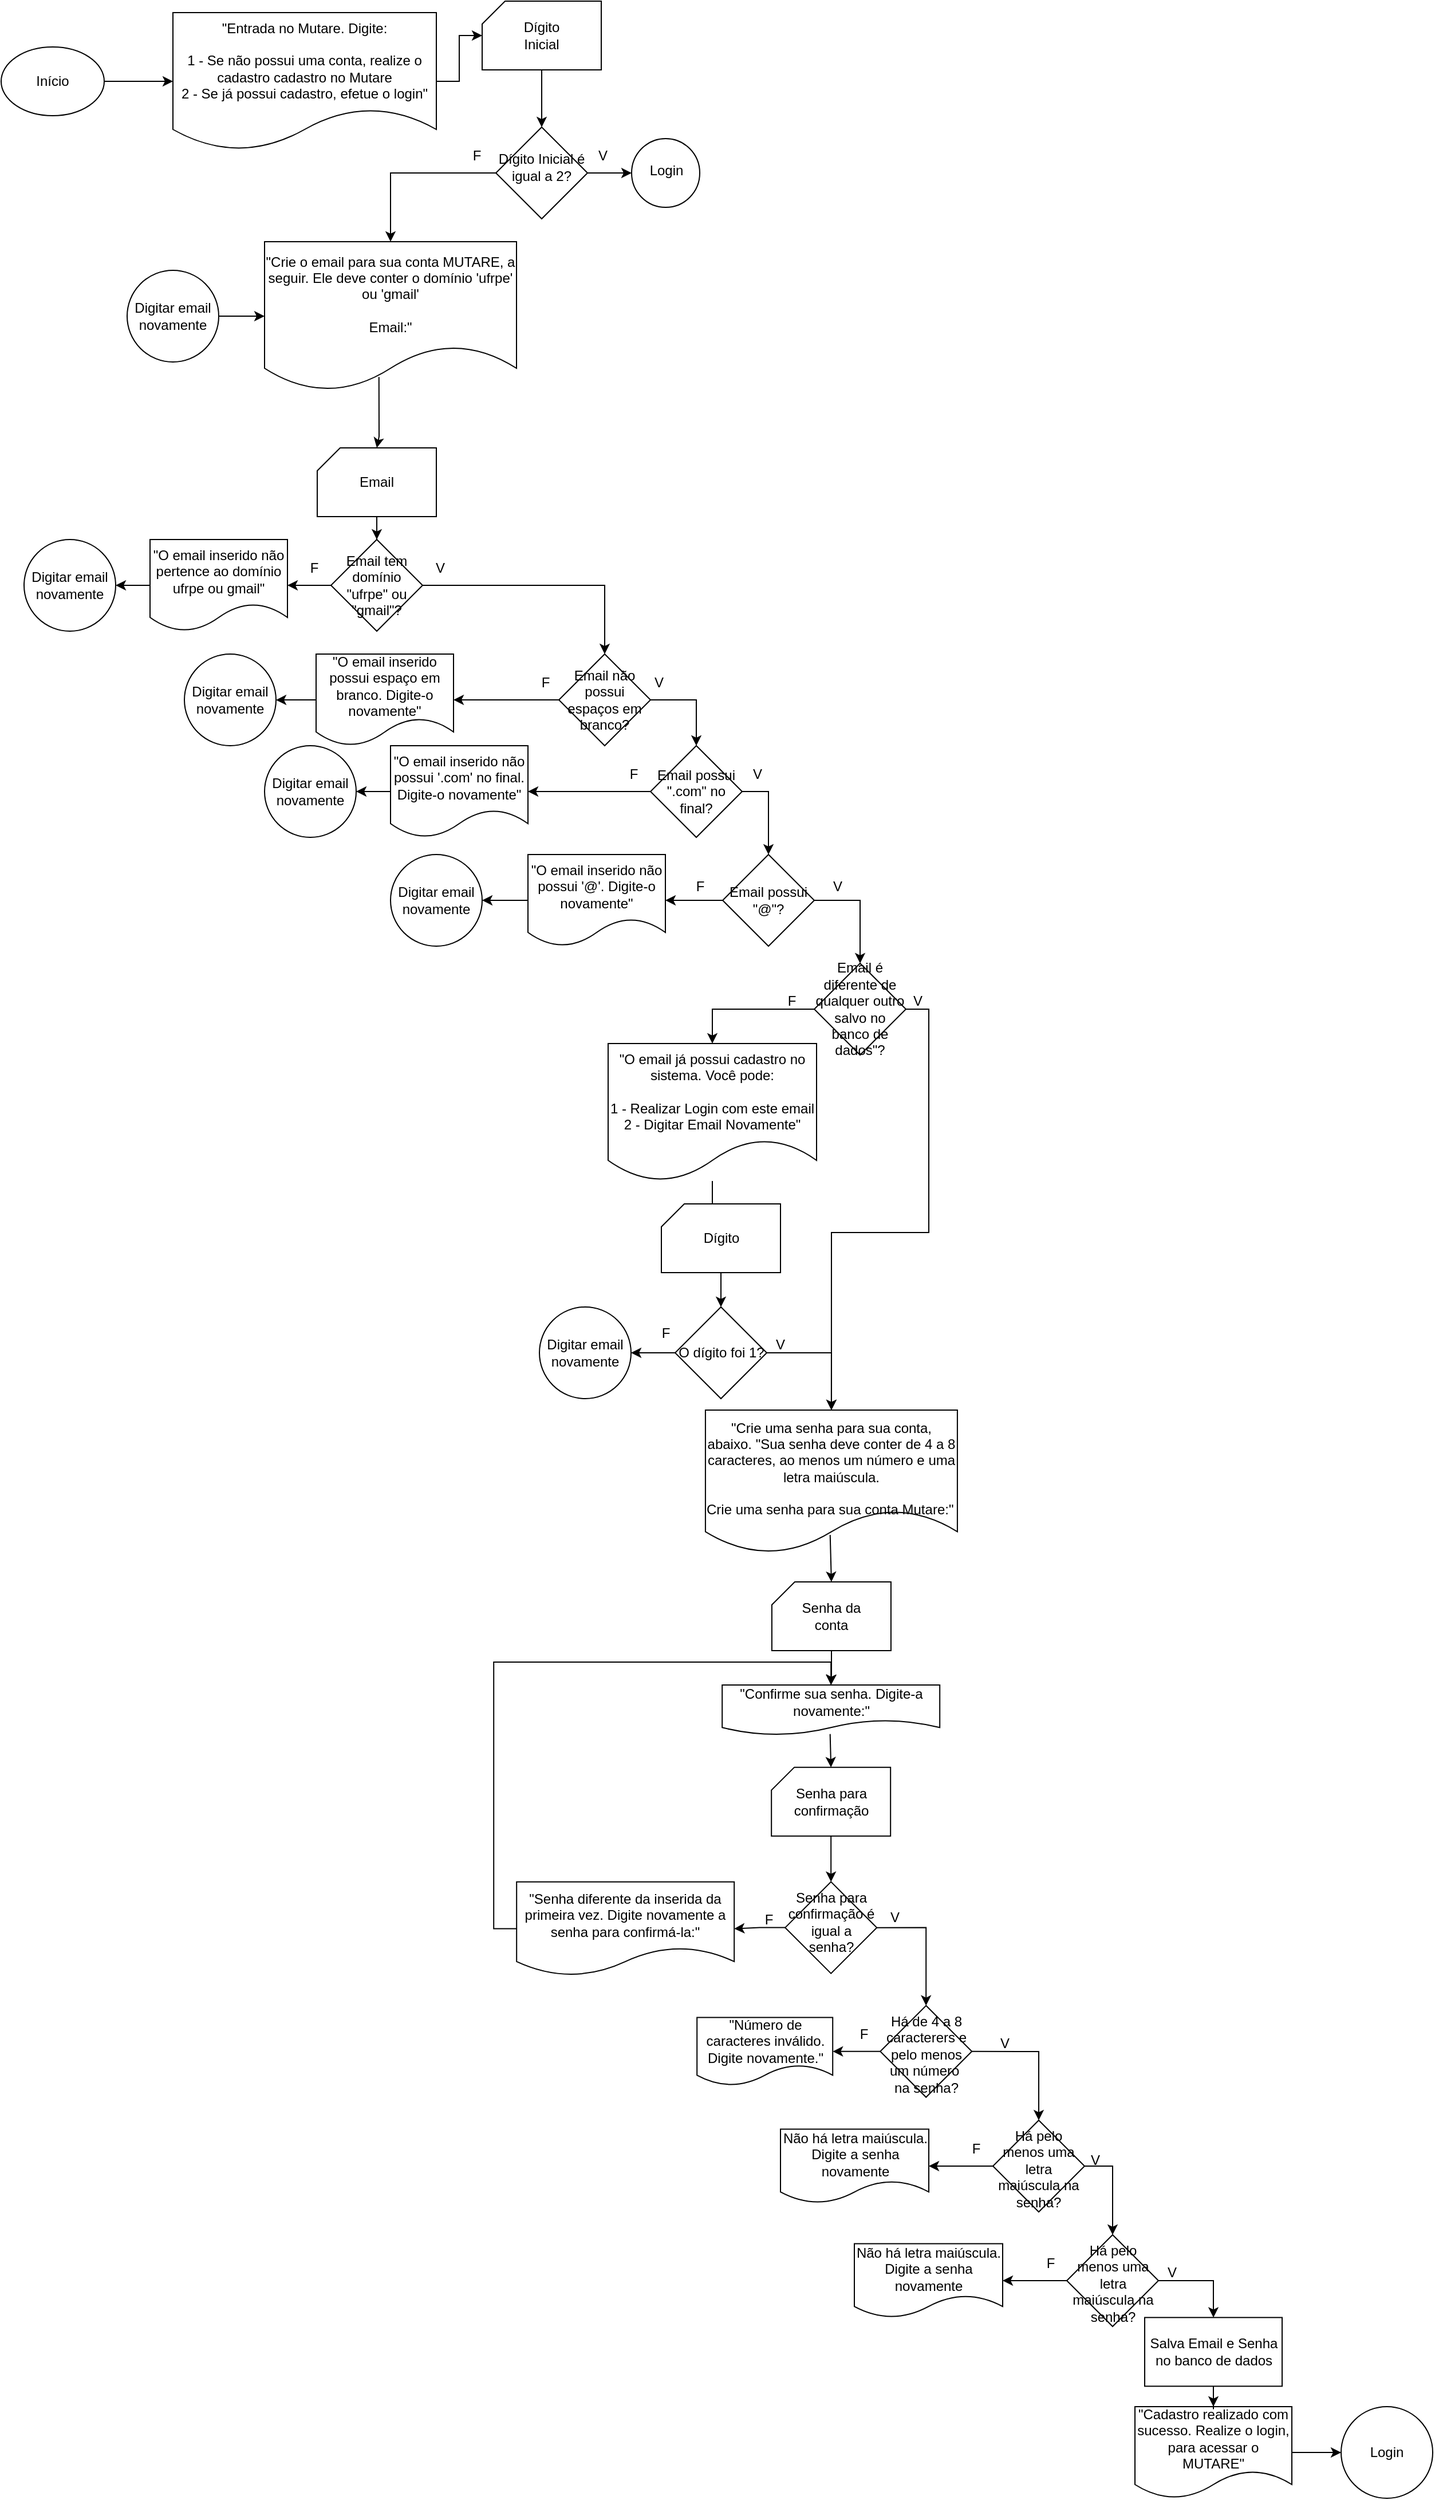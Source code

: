 <mxfile version="27.0.5">
  <diagram name="Página-1" id="IZqAts2g6bXaED-vM-Xr">
    <mxGraphModel dx="1226" dy="715" grid="1" gridSize="10" guides="1" tooltips="1" connect="1" arrows="1" fold="1" page="1" pageScale="1" pageWidth="1654" pageHeight="2336" math="0" shadow="0">
      <root>
        <mxCell id="0" />
        <mxCell id="1" parent="0" />
        <mxCell id="0boTivlSuVRbXw25WTQz-9" value="" style="group" parent="1" vertex="1" connectable="0">
          <mxGeometry x="316" y="420" width="104" height="60" as="geometry" />
        </mxCell>
        <mxCell id="0boTivlSuVRbXw25WTQz-5" value="" style="verticalLabelPosition=bottom;verticalAlign=top;html=1;shape=card;whiteSpace=wrap;size=20;arcSize=12;" parent="0boTivlSuVRbXw25WTQz-9" vertex="1">
          <mxGeometry width="104" height="60" as="geometry" />
        </mxCell>
        <mxCell id="0boTivlSuVRbXw25WTQz-6" value="Email" style="text;html=1;align=center;verticalAlign=middle;whiteSpace=wrap;rounded=0;" parent="0boTivlSuVRbXw25WTQz-9" vertex="1">
          <mxGeometry x="22" y="15" width="60" height="30" as="geometry" />
        </mxCell>
        <mxCell id="VMltcIXAbGf6lN5rMRbk-11" style="edgeStyle=orthogonalEdgeStyle;rounded=0;orthogonalLoop=1;jettySize=auto;html=1;exitX=1;exitY=0.5;exitDx=0;exitDy=0;entryX=0.5;entryY=0;entryDx=0;entryDy=0;" parent="1" source="0boTivlSuVRbXw25WTQz-11" target="0boTivlSuVRbXw25WTQz-12" edge="1">
          <mxGeometry relative="1" as="geometry">
            <mxPoint x="687.0" y="560" as="sourcePoint" />
          </mxGeometry>
        </mxCell>
        <mxCell id="sWguPrteYLZPSMapMaY1-14" value="" style="edgeStyle=orthogonalEdgeStyle;rounded=0;orthogonalLoop=1;jettySize=auto;html=1;" parent="1" source="0boTivlSuVRbXw25WTQz-11" target="sWguPrteYLZPSMapMaY1-13" edge="1">
          <mxGeometry relative="1" as="geometry" />
        </mxCell>
        <mxCell id="0boTivlSuVRbXw25WTQz-11" value="Email tem domínio &quot;ufrpe&quot; ou &quot;gmail&quot;?" style="rhombus;whiteSpace=wrap;html=1;" parent="1" vertex="1">
          <mxGeometry x="328" y="500" width="80" height="80" as="geometry" />
        </mxCell>
        <mxCell id="VMltcIXAbGf6lN5rMRbk-12" style="edgeStyle=orthogonalEdgeStyle;rounded=0;orthogonalLoop=1;jettySize=auto;html=1;exitX=1;exitY=0.5;exitDx=0;exitDy=0;entryX=0.5;entryY=0;entryDx=0;entryDy=0;" parent="1" source="0boTivlSuVRbXw25WTQz-12" target="VMltcIXAbGf6lN5rMRbk-4" edge="1">
          <mxGeometry relative="1" as="geometry" />
        </mxCell>
        <mxCell id="VMltcIXAbGf6lN5rMRbk-20" value="" style="edgeStyle=orthogonalEdgeStyle;rounded=0;orthogonalLoop=1;jettySize=auto;html=1;" parent="1" source="0boTivlSuVRbXw25WTQz-12" target="VMltcIXAbGf6lN5rMRbk-15" edge="1">
          <mxGeometry relative="1" as="geometry" />
        </mxCell>
        <mxCell id="0boTivlSuVRbXw25WTQz-12" value="Email não possui espaços em branco?" style="rhombus;whiteSpace=wrap;html=1;" parent="1" vertex="1">
          <mxGeometry x="527" y="600" width="80" height="80" as="geometry" />
        </mxCell>
        <mxCell id="VMltcIXAbGf6lN5rMRbk-1" value="" style="edgeStyle=orthogonalEdgeStyle;rounded=0;orthogonalLoop=1;jettySize=auto;html=1;exitX=0.5;exitY=1;exitDx=0;exitDy=0;exitPerimeter=0;" parent="1" source="0boTivlSuVRbXw25WTQz-5" target="0boTivlSuVRbXw25WTQz-11" edge="1">
          <mxGeometry relative="1" as="geometry" />
        </mxCell>
        <mxCell id="VMltcIXAbGf6lN5rMRbk-13" style="edgeStyle=orthogonalEdgeStyle;rounded=0;orthogonalLoop=1;jettySize=auto;html=1;exitX=1;exitY=0.5;exitDx=0;exitDy=0;entryX=0.5;entryY=0;entryDx=0;entryDy=0;" parent="1" source="VMltcIXAbGf6lN5rMRbk-4" target="VMltcIXAbGf6lN5rMRbk-6" edge="1">
          <mxGeometry relative="1" as="geometry" />
        </mxCell>
        <mxCell id="VMltcIXAbGf6lN5rMRbk-19" value="" style="edgeStyle=orthogonalEdgeStyle;rounded=0;orthogonalLoop=1;jettySize=auto;html=1;" parent="1" source="VMltcIXAbGf6lN5rMRbk-4" target="VMltcIXAbGf6lN5rMRbk-16" edge="1">
          <mxGeometry relative="1" as="geometry" />
        </mxCell>
        <mxCell id="VMltcIXAbGf6lN5rMRbk-4" value="Email possui &quot;.com&quot; no final?" style="rhombus;whiteSpace=wrap;html=1;" parent="1" vertex="1">
          <mxGeometry x="607" y="680" width="80" height="80" as="geometry" />
        </mxCell>
        <mxCell id="VMltcIXAbGf6lN5rMRbk-14" style="edgeStyle=orthogonalEdgeStyle;rounded=0;orthogonalLoop=1;jettySize=auto;html=1;exitX=1;exitY=0.5;exitDx=0;exitDy=0;entryX=0.5;entryY=0;entryDx=0;entryDy=0;" parent="1" source="VMltcIXAbGf6lN5rMRbk-6" target="VMltcIXAbGf6lN5rMRbk-7" edge="1">
          <mxGeometry relative="1" as="geometry" />
        </mxCell>
        <mxCell id="VMltcIXAbGf6lN5rMRbk-18" value="" style="edgeStyle=orthogonalEdgeStyle;rounded=0;orthogonalLoop=1;jettySize=auto;html=1;" parent="1" source="VMltcIXAbGf6lN5rMRbk-6" target="VMltcIXAbGf6lN5rMRbk-17" edge="1">
          <mxGeometry relative="1" as="geometry" />
        </mxCell>
        <mxCell id="VMltcIXAbGf6lN5rMRbk-6" value="Email possui &quot;@&quot;?" style="rhombus;whiteSpace=wrap;html=1;" parent="1" vertex="1">
          <mxGeometry x="670" y="775" width="80" height="80" as="geometry" />
        </mxCell>
        <mxCell id="VMltcIXAbGf6lN5rMRbk-30" value="" style="edgeStyle=orthogonalEdgeStyle;rounded=0;orthogonalLoop=1;jettySize=auto;html=1;entryX=0.5;entryY=0;entryDx=0;entryDy=0;exitX=0;exitY=0.5;exitDx=0;exitDy=0;" parent="1" source="VMltcIXAbGf6lN5rMRbk-7" target="VMltcIXAbGf6lN5rMRbk-21" edge="1">
          <mxGeometry relative="1" as="geometry" />
        </mxCell>
        <mxCell id="sWguPrteYLZPSMapMaY1-10" style="edgeStyle=orthogonalEdgeStyle;rounded=0;orthogonalLoop=1;jettySize=auto;html=1;exitX=1;exitY=0.5;exitDx=0;exitDy=0;entryX=0.5;entryY=0;entryDx=0;entryDy=0;" parent="1" source="VMltcIXAbGf6lN5rMRbk-7" target="VMltcIXAbGf6lN5rMRbk-76" edge="1">
          <mxGeometry relative="1" as="geometry" />
        </mxCell>
        <mxCell id="VMltcIXAbGf6lN5rMRbk-7" value="Email é diferente de qualquer outro salvo no banco de dados&quot;?" style="rhombus;whiteSpace=wrap;html=1;" parent="1" vertex="1">
          <mxGeometry x="750" y="870" width="80" height="80" as="geometry" />
        </mxCell>
        <mxCell id="VMltcIXAbGf6lN5rMRbk-94" value="" style="edgeStyle=orthogonalEdgeStyle;rounded=0;orthogonalLoop=1;jettySize=auto;html=1;" parent="1" source="VMltcIXAbGf6lN5rMRbk-15" edge="1">
          <mxGeometry relative="1" as="geometry">
            <mxPoint x="280.0" y="640.091" as="targetPoint" />
          </mxGeometry>
        </mxCell>
        <mxCell id="VMltcIXAbGf6lN5rMRbk-15" value="&quot;O email inserido possui espaço em branco. Digite-o novamente&quot;" style="shape=document;whiteSpace=wrap;html=1;boundedLbl=1;" parent="1" vertex="1">
          <mxGeometry x="315" y="600" width="120" height="80" as="geometry" />
        </mxCell>
        <mxCell id="VMltcIXAbGf6lN5rMRbk-93" value="" style="edgeStyle=orthogonalEdgeStyle;rounded=0;orthogonalLoop=1;jettySize=auto;html=1;" parent="1" source="VMltcIXAbGf6lN5rMRbk-16" target="VMltcIXAbGf6lN5rMRbk-90" edge="1">
          <mxGeometry relative="1" as="geometry" />
        </mxCell>
        <mxCell id="VMltcIXAbGf6lN5rMRbk-16" value="&quot;O email inserido não possui &#39;.com&#39; no final. Digite-o novamente&quot;" style="shape=document;whiteSpace=wrap;html=1;boundedLbl=1;" parent="1" vertex="1">
          <mxGeometry x="380" y="680" width="120" height="80" as="geometry" />
        </mxCell>
        <mxCell id="VMltcIXAbGf6lN5rMRbk-92" value="" style="edgeStyle=orthogonalEdgeStyle;rounded=0;orthogonalLoop=1;jettySize=auto;html=1;" parent="1" source="VMltcIXAbGf6lN5rMRbk-17" target="VMltcIXAbGf6lN5rMRbk-91" edge="1">
          <mxGeometry relative="1" as="geometry" />
        </mxCell>
        <mxCell id="VMltcIXAbGf6lN5rMRbk-17" value="&quot;O email inserido não possui &#39;@&#39;. Digite-o novamente&quot;" style="shape=document;whiteSpace=wrap;html=1;boundedLbl=1;" parent="1" vertex="1">
          <mxGeometry x="500" y="775" width="120" height="80" as="geometry" />
        </mxCell>
        <mxCell id="VMltcIXAbGf6lN5rMRbk-28" value="" style="edgeStyle=orthogonalEdgeStyle;rounded=0;orthogonalLoop=1;jettySize=auto;html=1;" parent="1" source="VMltcIXAbGf6lN5rMRbk-21" target="VMltcIXAbGf6lN5rMRbk-26" edge="1">
          <mxGeometry relative="1" as="geometry" />
        </mxCell>
        <mxCell id="VMltcIXAbGf6lN5rMRbk-21" value="&quot;O email já possui cadastro no sistema. Você pode:&lt;div&gt;&lt;br&gt;&lt;div&gt;1 - Realizar Login com este email&lt;/div&gt;&lt;div&gt;&lt;span style=&quot;background-color: transparent; color: light-dark(rgb(0, 0, 0), rgb(255, 255, 255));&quot;&gt;2 - Digitar Email Novamente&quot;&lt;/span&gt;&lt;/div&gt;&lt;/div&gt;" style="shape=document;whiteSpace=wrap;html=1;boundedLbl=1;" parent="1" vertex="1">
          <mxGeometry x="570" y="940" width="182" height="120" as="geometry" />
        </mxCell>
        <mxCell id="VMltcIXAbGf6lN5rMRbk-140" value="" style="edgeStyle=orthogonalEdgeStyle;rounded=0;orthogonalLoop=1;jettySize=auto;html=1;" parent="1" source="VMltcIXAbGf6lN5rMRbk-22" target="VMltcIXAbGf6lN5rMRbk-139" edge="1">
          <mxGeometry relative="1" as="geometry" />
        </mxCell>
        <mxCell id="sWguPrteYLZPSMapMaY1-9" style="edgeStyle=orthogonalEdgeStyle;rounded=0;orthogonalLoop=1;jettySize=auto;html=1;exitX=1;exitY=0.5;exitDx=0;exitDy=0;entryX=0.5;entryY=0;entryDx=0;entryDy=0;" parent="1" source="VMltcIXAbGf6lN5rMRbk-22" target="VMltcIXAbGf6lN5rMRbk-76" edge="1">
          <mxGeometry relative="1" as="geometry" />
        </mxCell>
        <mxCell id="VMltcIXAbGf6lN5rMRbk-22" value="O dígito foi 1?" style="rhombus;whiteSpace=wrap;html=1;" parent="1" vertex="1">
          <mxGeometry x="628.5" y="1170" width="80" height="80" as="geometry" />
        </mxCell>
        <mxCell id="VMltcIXAbGf6lN5rMRbk-24" value="" style="group" parent="1" vertex="1" connectable="0">
          <mxGeometry x="616.5" y="1080" width="104" height="60" as="geometry" />
        </mxCell>
        <mxCell id="VMltcIXAbGf6lN5rMRbk-25" value="" style="verticalLabelPosition=bottom;verticalAlign=top;html=1;shape=card;whiteSpace=wrap;size=20;arcSize=12;" parent="VMltcIXAbGf6lN5rMRbk-24" vertex="1">
          <mxGeometry width="104" height="60" as="geometry" />
        </mxCell>
        <mxCell id="VMltcIXAbGf6lN5rMRbk-26" value="Dígito" style="text;html=1;align=center;verticalAlign=middle;whiteSpace=wrap;rounded=0;" parent="VMltcIXAbGf6lN5rMRbk-24" vertex="1">
          <mxGeometry x="22" y="15" width="60" height="30" as="geometry" />
        </mxCell>
        <mxCell id="VMltcIXAbGf6lN5rMRbk-29" value="" style="edgeStyle=orthogonalEdgeStyle;rounded=0;orthogonalLoop=1;jettySize=auto;html=1;" parent="1" source="VMltcIXAbGf6lN5rMRbk-25" target="VMltcIXAbGf6lN5rMRbk-22" edge="1">
          <mxGeometry relative="1" as="geometry" />
        </mxCell>
        <mxCell id="VMltcIXAbGf6lN5rMRbk-81" value="" style="edgeStyle=orthogonalEdgeStyle;rounded=0;orthogonalLoop=1;jettySize=auto;html=1;" parent="1" source="VMltcIXAbGf6lN5rMRbk-49" target="VMltcIXAbGf6lN5rMRbk-52" edge="1">
          <mxGeometry relative="1" as="geometry" />
        </mxCell>
        <mxCell id="VMltcIXAbGf6lN5rMRbk-49" value="&quot;Entrada no Mutare. Digite:&lt;div&gt;&lt;span style=&quot;background-color: transparent; color: light-dark(rgb(0, 0, 0), rgb(255, 255, 255));&quot;&gt;&lt;br&gt;&lt;/span&gt;&lt;/div&gt;&lt;div&gt;&lt;span style=&quot;background-color: transparent; color: light-dark(rgb(0, 0, 0), rgb(255, 255, 255));&quot;&gt;1 - Se não possui uma conta, realize o cadastro cadastro no Mutare&lt;/span&gt;&lt;/div&gt;&lt;div&gt;&lt;span style=&quot;background-color: transparent; color: light-dark(rgb(0, 0, 0), rgb(255, 255, 255));&quot;&gt;2 - Se já possui cadastro, efetue o login&quot;&lt;/span&gt;&lt;/div&gt;" style="shape=document;whiteSpace=wrap;html=1;boundedLbl=1;" parent="1" vertex="1">
          <mxGeometry x="190" y="40" width="230" height="120" as="geometry" />
        </mxCell>
        <mxCell id="VMltcIXAbGf6lN5rMRbk-51" value="" style="group" parent="1" vertex="1" connectable="0">
          <mxGeometry x="460" y="30" width="104" height="60" as="geometry" />
        </mxCell>
        <mxCell id="VMltcIXAbGf6lN5rMRbk-52" value="" style="verticalLabelPosition=bottom;verticalAlign=top;html=1;shape=card;whiteSpace=wrap;size=20;arcSize=12;" parent="VMltcIXAbGf6lN5rMRbk-51" vertex="1">
          <mxGeometry width="104" height="60" as="geometry" />
        </mxCell>
        <mxCell id="VMltcIXAbGf6lN5rMRbk-53" value="Dígito Inicial" style="text;html=1;align=center;verticalAlign=middle;whiteSpace=wrap;rounded=0;" parent="VMltcIXAbGf6lN5rMRbk-51" vertex="1">
          <mxGeometry x="22" y="15" width="60" height="30" as="geometry" />
        </mxCell>
        <mxCell id="VMltcIXAbGf6lN5rMRbk-62" value="" style="edgeStyle=orthogonalEdgeStyle;rounded=0;orthogonalLoop=1;jettySize=auto;html=1;" parent="1" source="VMltcIXAbGf6lN5rMRbk-61" target="VMltcIXAbGf6lN5rMRbk-49" edge="1">
          <mxGeometry relative="1" as="geometry" />
        </mxCell>
        <mxCell id="VMltcIXAbGf6lN5rMRbk-61" value="Início" style="ellipse;whiteSpace=wrap;html=1;" parent="1" vertex="1">
          <mxGeometry x="40" y="70" width="90" height="60" as="geometry" />
        </mxCell>
        <mxCell id="VMltcIXAbGf6lN5rMRbk-68" value="Há de 4 a 8 caracterers e pelo menos um número&amp;nbsp; na senha?" style="rhombus;whiteSpace=wrap;html=1;verticalAlign=top;arcSize=12;" parent="1" vertex="1">
          <mxGeometry x="807.6" y="1779.91" width="80" height="80" as="geometry" />
        </mxCell>
        <mxCell id="VMltcIXAbGf6lN5rMRbk-149" style="edgeStyle=orthogonalEdgeStyle;rounded=0;orthogonalLoop=1;jettySize=auto;html=1;exitX=0;exitY=0.5;exitDx=0;exitDy=0;entryX=1;entryY=0.5;entryDx=0;entryDy=0;" parent="1" source="VMltcIXAbGf6lN5rMRbk-71" target="VMltcIXAbGf6lN5rMRbk-142" edge="1">
          <mxGeometry relative="1" as="geometry">
            <mxPoint x="824.75" y="2060" as="targetPoint" />
          </mxGeometry>
        </mxCell>
        <mxCell id="sWguPrteYLZPSMapMaY1-8" style="edgeStyle=orthogonalEdgeStyle;rounded=0;orthogonalLoop=1;jettySize=auto;html=1;exitX=1;exitY=0.5;exitDx=0;exitDy=0;entryX=0.5;entryY=0;entryDx=0;entryDy=0;" parent="1" source="VMltcIXAbGf6lN5rMRbk-71" target="VMltcIXAbGf6lN5rMRbk-134" edge="1">
          <mxGeometry relative="1" as="geometry" />
        </mxCell>
        <mxCell id="VMltcIXAbGf6lN5rMRbk-71" value="Há pelo menos uma letra maiúscula na senha?" style="rhombus;whiteSpace=wrap;html=1;verticalAlign=top;arcSize=12;" parent="1" vertex="1">
          <mxGeometry x="970.5" y="1980.0" width="80" height="80" as="geometry" />
        </mxCell>
        <mxCell id="VMltcIXAbGf6lN5rMRbk-74" value="Login" style="ellipse;whiteSpace=wrap;html=1;" parent="1" vertex="1">
          <mxGeometry x="1210.01" y="2130" width="80" height="80" as="geometry" />
        </mxCell>
        <mxCell id="VMltcIXAbGf6lN5rMRbk-76" value="&lt;div&gt;&lt;br&gt;&lt;/div&gt;&lt;div&gt;&quot;Crie uma senha para sua conta, abaixo.&amp;nbsp;&lt;span style=&quot;text-align: left; background-color: transparent; color: light-dark(rgb(0, 0, 0), rgb(255, 255, 255));&quot;&gt;&quot;Sua senha deve conter de 4 a 8 caracteres, ao menos um número e uma letra maiúscula.&lt;/span&gt;&lt;/div&gt;&lt;div style=&quot;text-align: left;&quot;&gt;&lt;br style=&quot;color: rgb(255, 255, 255); text-align: center; background-color: rgb(27, 29, 30);&quot;&gt;&lt;span style=&quot;background-color: transparent; color: light-dark(rgb(0, 0, 0), rgb(255, 255, 255)); text-align: center;&quot;&gt;Crie uma senha para sua conta Mutare:&lt;/span&gt;&lt;span style=&quot;background-color: transparent; color: light-dark(rgb(0, 0, 0), rgb(255, 255, 255)); text-align: center;&quot;&gt;&quot;&lt;/span&gt;&lt;/div&gt;" style="shape=document;whiteSpace=wrap;html=1;boundedLbl=1;" parent="1" vertex="1">
          <mxGeometry x="654.96" y="1260" width="220" height="124.88" as="geometry" />
        </mxCell>
        <mxCell id="sWguPrteYLZPSMapMaY1-2" value="" style="edgeStyle=orthogonalEdgeStyle;rounded=0;orthogonalLoop=1;jettySize=auto;html=1;" parent="1" source="VMltcIXAbGf6lN5rMRbk-85" target="VMltcIXAbGf6lN5rMRbk-97" edge="1">
          <mxGeometry relative="1" as="geometry" />
        </mxCell>
        <mxCell id="VMltcIXAbGf6lN5rMRbk-85" value="Digitar email novamente" style="ellipse;whiteSpace=wrap;html=1;aspect=fixed;" parent="1" vertex="1">
          <mxGeometry x="150" y="265" width="80" height="80" as="geometry" />
        </mxCell>
        <mxCell id="VMltcIXAbGf6lN5rMRbk-89" value="Digitar email novamente" style="ellipse;whiteSpace=wrap;html=1;aspect=fixed;" parent="1" vertex="1">
          <mxGeometry x="200" y="600" width="80" height="80" as="geometry" />
        </mxCell>
        <mxCell id="VMltcIXAbGf6lN5rMRbk-90" value="Digitar email novamente" style="ellipse;whiteSpace=wrap;html=1;aspect=fixed;" parent="1" vertex="1">
          <mxGeometry x="270" y="680" width="80" height="80" as="geometry" />
        </mxCell>
        <mxCell id="VMltcIXAbGf6lN5rMRbk-91" value="Digitar email novamente" style="ellipse;whiteSpace=wrap;html=1;aspect=fixed;" parent="1" vertex="1">
          <mxGeometry x="380" y="775" width="80" height="80" as="geometry" />
        </mxCell>
        <mxCell id="VMltcIXAbGf6lN5rMRbk-102" style="edgeStyle=orthogonalEdgeStyle;rounded=0;orthogonalLoop=1;jettySize=auto;html=1;exitX=0;exitY=0.5;exitDx=0;exitDy=0;" parent="1" source="VMltcIXAbGf6lN5rMRbk-95" target="VMltcIXAbGf6lN5rMRbk-97" edge="1">
          <mxGeometry relative="1" as="geometry" />
        </mxCell>
        <mxCell id="sWguPrteYLZPSMapMaY1-4" value="" style="edgeStyle=orthogonalEdgeStyle;rounded=0;orthogonalLoop=1;jettySize=auto;html=1;" parent="1" source="VMltcIXAbGf6lN5rMRbk-95" target="sWguPrteYLZPSMapMaY1-3" edge="1">
          <mxGeometry relative="1" as="geometry" />
        </mxCell>
        <mxCell id="VMltcIXAbGf6lN5rMRbk-95" value="&lt;div&gt;&lt;br&gt;&lt;/div&gt;&lt;div&gt;&lt;span style=&quot;background-color: transparent; color: light-dark(rgb(0, 0, 0), rgb(255, 255, 255));&quot;&gt;Dígito Inicial é igual a 2?&lt;/span&gt;&lt;/div&gt;" style="rhombus;whiteSpace=wrap;html=1;verticalAlign=top;arcSize=12;" parent="1" vertex="1">
          <mxGeometry x="472" y="140" width="80" height="80" as="geometry" />
        </mxCell>
        <mxCell id="VMltcIXAbGf6lN5rMRbk-97" value="&quot;Crie o email para sua conta MUTARE, a seguir.&amp;nbsp;&lt;span style=&quot;background-color: transparent; color: light-dark(rgb(0, 0, 0), rgb(255, 255, 255));&quot;&gt;Ele deve conter o domínio &#39;ufrpe&#39; ou &#39;gmail&#39;&lt;/span&gt;&lt;div&gt;&lt;div&gt;&lt;span style=&quot;background-color: transparent; color: light-dark(rgb(0, 0, 0), rgb(255, 255, 255));&quot;&gt;&lt;br&gt;&lt;/span&gt;&lt;/div&gt;&lt;div&gt;&lt;span style=&quot;background-color: transparent; color: light-dark(rgb(0, 0, 0), rgb(255, 255, 255));&quot;&gt;Email:&lt;/span&gt;&lt;span style=&quot;background-color: transparent; color: light-dark(rgb(0, 0, 0), rgb(255, 255, 255));&quot;&gt;&quot;&lt;/span&gt;&lt;/div&gt;&lt;/div&gt;" style="shape=document;whiteSpace=wrap;html=1;boundedLbl=1;" parent="1" vertex="1">
          <mxGeometry x="270" y="240" width="220" height="130" as="geometry" />
        </mxCell>
        <mxCell id="VMltcIXAbGf6lN5rMRbk-98" value="" style="endArrow=classic;html=1;rounded=0;entryX=0.5;entryY=0;entryDx=0;entryDy=0;exitX=0.454;exitY=0.909;exitDx=0;exitDy=0;exitPerimeter=0;entryPerimeter=0;" parent="1" source="VMltcIXAbGf6lN5rMRbk-97" target="0boTivlSuVRbXw25WTQz-5" edge="1">
          <mxGeometry width="50" height="50" relative="1" as="geometry">
            <mxPoint x="370" y="520" as="sourcePoint" />
            <mxPoint x="420" y="470" as="targetPoint" />
            <Array as="points">
              <mxPoint x="370" y="410" />
            </Array>
          </mxGeometry>
        </mxCell>
        <mxCell id="VMltcIXAbGf6lN5rMRbk-99" value="" style="edgeStyle=orthogonalEdgeStyle;rounded=0;orthogonalLoop=1;jettySize=auto;html=1;" parent="1" source="VMltcIXAbGf6lN5rMRbk-52" target="VMltcIXAbGf6lN5rMRbk-95" edge="1">
          <mxGeometry relative="1" as="geometry" />
        </mxCell>
        <mxCell id="VMltcIXAbGf6lN5rMRbk-112" value="" style="group" parent="1" vertex="1" connectable="0">
          <mxGeometry x="712.96" y="1410" width="104" height="60" as="geometry" />
        </mxCell>
        <mxCell id="VMltcIXAbGf6lN5rMRbk-63" value="" style="verticalLabelPosition=bottom;verticalAlign=top;html=1;shape=card;whiteSpace=wrap;size=20;arcSize=12;" parent="VMltcIXAbGf6lN5rMRbk-112" vertex="1">
          <mxGeometry width="104" height="60" as="geometry" />
        </mxCell>
        <mxCell id="VMltcIXAbGf6lN5rMRbk-66" value="Senha da conta" style="text;html=1;align=center;verticalAlign=middle;whiteSpace=wrap;rounded=0;" parent="VMltcIXAbGf6lN5rMRbk-112" vertex="1">
          <mxGeometry x="22" y="15" width="60" height="30" as="geometry" />
        </mxCell>
        <mxCell id="VMltcIXAbGf6lN5rMRbk-117" value="" style="edgeStyle=orthogonalEdgeStyle;rounded=0;orthogonalLoop=1;jettySize=auto;html=1;entryX=0.5;entryY=0;entryDx=0;entryDy=0;" parent="1" source="VMltcIXAbGf6lN5rMRbk-63" target="VMltcIXAbGf6lN5rMRbk-118" edge="1">
          <mxGeometry relative="1" as="geometry">
            <mxPoint x="764.925" y="1500.035" as="targetPoint" />
          </mxGeometry>
        </mxCell>
        <mxCell id="VMltcIXAbGf6lN5rMRbk-118" value="&lt;div&gt;&quot;Confirme sua senha. Digite-a novamente:&quot;&lt;/div&gt;" style="shape=document;whiteSpace=wrap;html=1;boundedLbl=1;" parent="1" vertex="1">
          <mxGeometry x="669.59" y="1499.95" width="190" height="43.75" as="geometry" />
        </mxCell>
        <mxCell id="VMltcIXAbGf6lN5rMRbk-122" value="" style="group" parent="1" vertex="1" connectable="0">
          <mxGeometry x="712.59" y="1571.83" width="104" height="60" as="geometry" />
        </mxCell>
        <mxCell id="VMltcIXAbGf6lN5rMRbk-123" value="" style="verticalLabelPosition=bottom;verticalAlign=top;html=1;shape=card;whiteSpace=wrap;size=20;arcSize=12;" parent="VMltcIXAbGf6lN5rMRbk-122" vertex="1">
          <mxGeometry width="104" height="60" as="geometry" />
        </mxCell>
        <mxCell id="VMltcIXAbGf6lN5rMRbk-124" value="Senha para confirmação" style="text;html=1;align=center;verticalAlign=middle;whiteSpace=wrap;rounded=0;" parent="VMltcIXAbGf6lN5rMRbk-122" vertex="1">
          <mxGeometry x="22" y="15" width="60" height="30" as="geometry" />
        </mxCell>
        <mxCell id="VMltcIXAbGf6lN5rMRbk-130" value="" style="edgeStyle=orthogonalEdgeStyle;rounded=0;orthogonalLoop=1;jettySize=auto;html=1;" parent="1" source="VMltcIXAbGf6lN5rMRbk-125" target="VMltcIXAbGf6lN5rMRbk-129" edge="1">
          <mxGeometry relative="1" as="geometry" />
        </mxCell>
        <mxCell id="sWguPrteYLZPSMapMaY1-7" style="edgeStyle=orthogonalEdgeStyle;rounded=0;orthogonalLoop=1;jettySize=auto;html=1;exitX=1;exitY=0.5;exitDx=0;exitDy=0;entryX=0.5;entryY=0;entryDx=0;entryDy=0;" parent="1" source="VMltcIXAbGf6lN5rMRbk-125" target="VMltcIXAbGf6lN5rMRbk-68" edge="1">
          <mxGeometry relative="1" as="geometry" />
        </mxCell>
        <mxCell id="VMltcIXAbGf6lN5rMRbk-125" value="&lt;div&gt;Senha para confirmação é igual a senha?&lt;/div&gt;" style="rhombus;whiteSpace=wrap;html=1;verticalAlign=top;arcSize=12;" parent="1" vertex="1">
          <mxGeometry x="724.59" y="1671.83" width="80" height="80" as="geometry" />
        </mxCell>
        <mxCell id="VMltcIXAbGf6lN5rMRbk-126" value="" style="edgeStyle=orthogonalEdgeStyle;rounded=0;orthogonalLoop=1;jettySize=auto;html=1;" parent="1" source="VMltcIXAbGf6lN5rMRbk-123" target="VMltcIXAbGf6lN5rMRbk-125" edge="1">
          <mxGeometry relative="1" as="geometry" />
        </mxCell>
        <mxCell id="VMltcIXAbGf6lN5rMRbk-127" value="" style="endArrow=classic;html=1;rounded=0;entryX=0.5;entryY=0;entryDx=0;entryDy=0;entryPerimeter=0;exitX=0.496;exitY=0.98;exitDx=0;exitDy=0;exitPerimeter=0;" parent="1" source="VMltcIXAbGf6lN5rMRbk-118" target="VMltcIXAbGf6lN5rMRbk-123" edge="1">
          <mxGeometry width="50" height="50" relative="1" as="geometry">
            <mxPoint x="929.59" y="1611.83" as="sourcePoint" />
            <mxPoint x="979.59" y="1561.83" as="targetPoint" />
          </mxGeometry>
        </mxCell>
        <mxCell id="sWguPrteYLZPSMapMaY1-5" style="edgeStyle=orthogonalEdgeStyle;rounded=0;orthogonalLoop=1;jettySize=auto;html=1;exitX=1;exitY=0.5;exitDx=0;exitDy=0;entryX=0;entryY=0.5;entryDx=0;entryDy=0;" parent="1" source="VMltcIXAbGf6lN5rMRbk-128" target="VMltcIXAbGf6lN5rMRbk-74" edge="1">
          <mxGeometry relative="1" as="geometry" />
        </mxCell>
        <mxCell id="VMltcIXAbGf6lN5rMRbk-128" value="&quot;Cadastro realizado com sucesso. Realize o login, para acessar o MUTARE&lt;span style=&quot;background-color: transparent; color: light-dark(rgb(0, 0, 0), rgb(255, 255, 255));&quot;&gt;&quot;&lt;/span&gt;" style="shape=document;whiteSpace=wrap;html=1;boundedLbl=1;" parent="1" vertex="1">
          <mxGeometry x="1030.01" y="2130" width="137" height="80" as="geometry" />
        </mxCell>
        <mxCell id="VMltcIXAbGf6lN5rMRbk-131" style="edgeStyle=orthogonalEdgeStyle;rounded=0;orthogonalLoop=1;jettySize=auto;html=1;exitX=0;exitY=0.5;exitDx=0;exitDy=0;entryX=0.5;entryY=0;entryDx=0;entryDy=0;" parent="1" source="VMltcIXAbGf6lN5rMRbk-129" target="VMltcIXAbGf6lN5rMRbk-118" edge="1">
          <mxGeometry relative="1" as="geometry" />
        </mxCell>
        <mxCell id="VMltcIXAbGf6lN5rMRbk-129" value="&lt;div&gt;&quot;Senha diferente da inserida da primeira vez. Digite novamente a senha para confirmá-la:&quot;&lt;/div&gt;" style="shape=document;whiteSpace=wrap;html=1;boundedLbl=1;" parent="1" vertex="1">
          <mxGeometry x="490.09" y="1671.83" width="190" height="81.88" as="geometry" />
        </mxCell>
        <mxCell id="VMltcIXAbGf6lN5rMRbk-135" value="" style="edgeStyle=orthogonalEdgeStyle;rounded=0;orthogonalLoop=1;jettySize=auto;html=1;" parent="1" source="VMltcIXAbGf6lN5rMRbk-134" target="VMltcIXAbGf6lN5rMRbk-128" edge="1">
          <mxGeometry relative="1" as="geometry" />
        </mxCell>
        <mxCell id="VMltcIXAbGf6lN5rMRbk-134" value="Salva Email e Senha no banco de dados" style="rounded=0;whiteSpace=wrap;html=1;" parent="1" vertex="1">
          <mxGeometry x="1038.51" y="2052.19" width="120" height="60" as="geometry" />
        </mxCell>
        <mxCell id="VMltcIXAbGf6lN5rMRbk-139" value="Digitar email novamente" style="ellipse;whiteSpace=wrap;html=1;aspect=fixed;" parent="1" vertex="1">
          <mxGeometry x="510" y="1170" width="80" height="80" as="geometry" />
        </mxCell>
        <mxCell id="VMltcIXAbGf6lN5rMRbk-141" value="&lt;div&gt;&quot;Número de caracteres inválido. Digite novamente.&quot;&lt;/div&gt;" style="shape=document;whiteSpace=wrap;html=1;boundedLbl=1;" parent="1" vertex="1">
          <mxGeometry x="647.6" y="1790.22" width="118.5" height="59.38" as="geometry" />
        </mxCell>
        <mxCell id="VMltcIXAbGf6lN5rMRbk-142" value="&lt;div&gt;Não há letra maiúscula. Digite a senha novamente&lt;/div&gt;" style="shape=document;whiteSpace=wrap;html=1;boundedLbl=1;" parent="1" vertex="1">
          <mxGeometry x="785" y="1987.8" width="129.5" height="64.39" as="geometry" />
        </mxCell>
        <mxCell id="VMltcIXAbGf6lN5rMRbk-151" style="edgeStyle=orthogonalEdgeStyle;rounded=0;orthogonalLoop=1;jettySize=auto;html=1;entryX=1;entryY=0.5;entryDx=0;entryDy=0;exitX=0;exitY=0.5;exitDx=0;exitDy=0;" parent="1" source="VMltcIXAbGf6lN5rMRbk-68" target="VMltcIXAbGf6lN5rMRbk-141" edge="1">
          <mxGeometry relative="1" as="geometry">
            <mxPoint x="717.6" y="1857.4" as="sourcePoint" />
          </mxGeometry>
        </mxCell>
        <mxCell id="sWguPrteYLZPSMapMaY1-3" value="&lt;div&gt;&lt;br&gt;&lt;/div&gt;Login" style="ellipse;whiteSpace=wrap;html=1;verticalAlign=top;arcSize=12;" parent="1" vertex="1">
          <mxGeometry x="590.5" y="150" width="59.5" height="60" as="geometry" />
        </mxCell>
        <mxCell id="sWguPrteYLZPSMapMaY1-6" value="" style="endArrow=classic;html=1;rounded=0;entryX=0.5;entryY=0;entryDx=0;entryDy=0;entryPerimeter=0;exitX=0.495;exitY=0.873;exitDx=0;exitDy=0;exitPerimeter=0;" parent="1" source="VMltcIXAbGf6lN5rMRbk-76" target="VMltcIXAbGf6lN5rMRbk-63" edge="1">
          <mxGeometry width="50" height="50" relative="1" as="geometry">
            <mxPoint x="867.55" y="1680" as="sourcePoint" />
            <mxPoint x="917.55" y="1630" as="targetPoint" />
          </mxGeometry>
        </mxCell>
        <mxCell id="sWguPrteYLZPSMapMaY1-12" value="Digitar email novamente" style="ellipse;whiteSpace=wrap;html=1;aspect=fixed;" parent="1" vertex="1">
          <mxGeometry x="60" y="500" width="80" height="80" as="geometry" />
        </mxCell>
        <mxCell id="sWguPrteYLZPSMapMaY1-15" value="" style="edgeStyle=orthogonalEdgeStyle;rounded=0;orthogonalLoop=1;jettySize=auto;html=1;" parent="1" source="sWguPrteYLZPSMapMaY1-13" target="sWguPrteYLZPSMapMaY1-12" edge="1">
          <mxGeometry relative="1" as="geometry" />
        </mxCell>
        <mxCell id="sWguPrteYLZPSMapMaY1-13" value="&quot;O email inserido não pertence ao domínio ufrpe ou gmail&quot;" style="shape=document;whiteSpace=wrap;html=1;boundedLbl=1;" parent="1" vertex="1">
          <mxGeometry x="170" y="500" width="120" height="80" as="geometry" />
        </mxCell>
        <mxCell id="sWguPrteYLZPSMapMaY1-16" value="V" style="text;html=1;align=center;verticalAlign=middle;resizable=0;points=[];autosize=1;strokeColor=none;fillColor=none;" parent="1" vertex="1">
          <mxGeometry x="705" y="1188" width="30" height="30" as="geometry" />
        </mxCell>
        <mxCell id="sWguPrteYLZPSMapMaY1-18" value="F" style="text;html=1;align=center;verticalAlign=middle;resizable=0;points=[];autosize=1;strokeColor=none;fillColor=none;" parent="1" vertex="1">
          <mxGeometry x="605" y="1178" width="30" height="30" as="geometry" />
        </mxCell>
        <mxCell id="sWguPrteYLZPSMapMaY1-19" value="F" style="text;html=1;align=center;verticalAlign=middle;resizable=0;points=[];autosize=1;strokeColor=none;fillColor=none;" parent="1" vertex="1">
          <mxGeometry x="695" y="1690" width="30" height="30" as="geometry" />
        </mxCell>
        <mxCell id="sWguPrteYLZPSMapMaY1-20" value="F" style="text;html=1;align=center;verticalAlign=middle;resizable=0;points=[];autosize=1;strokeColor=none;fillColor=none;" parent="1" vertex="1">
          <mxGeometry x="777.6" y="1790.22" width="30" height="30" as="geometry" />
        </mxCell>
        <mxCell id="sWguPrteYLZPSMapMaY1-21" value="F" style="text;html=1;align=center;verticalAlign=middle;resizable=0;points=[];autosize=1;strokeColor=none;fillColor=none;" parent="1" vertex="1">
          <mxGeometry x="940.5" y="1990.09" width="30" height="30" as="geometry" />
        </mxCell>
        <mxCell id="sWguPrteYLZPSMapMaY1-22" value="V" style="text;html=1;align=center;verticalAlign=middle;resizable=0;points=[];autosize=1;strokeColor=none;fillColor=none;" parent="1" vertex="1">
          <mxGeometry x="805" y="1688" width="30" height="30" as="geometry" />
        </mxCell>
        <mxCell id="sWguPrteYLZPSMapMaY1-23" value="V" style="text;html=1;align=center;verticalAlign=middle;resizable=0;points=[];autosize=1;strokeColor=none;fillColor=none;" parent="1" vertex="1">
          <mxGeometry x="901.11" y="1798" width="30" height="30" as="geometry" />
        </mxCell>
        <mxCell id="sWguPrteYLZPSMapMaY1-26" value="V" style="text;html=1;align=center;verticalAlign=middle;resizable=0;points=[];autosize=1;strokeColor=none;fillColor=none;" parent="1" vertex="1">
          <mxGeometry x="1047.41" y="1998.09" width="30" height="30" as="geometry" />
        </mxCell>
        <mxCell id="sWguPrteYLZPSMapMaY1-30" value="V" style="text;html=1;align=center;verticalAlign=middle;resizable=0;points=[];autosize=1;strokeColor=none;fillColor=none;" parent="1" vertex="1">
          <mxGeometry x="825" y="888" width="30" height="30" as="geometry" />
        </mxCell>
        <mxCell id="sWguPrteYLZPSMapMaY1-31" value="F" style="text;html=1;align=center;verticalAlign=middle;resizable=0;points=[];autosize=1;strokeColor=none;fillColor=none;" parent="1" vertex="1">
          <mxGeometry x="715" y="888" width="30" height="30" as="geometry" />
        </mxCell>
        <mxCell id="sWguPrteYLZPSMapMaY1-32" value="V" style="text;html=1;align=center;verticalAlign=middle;resizable=0;points=[];autosize=1;strokeColor=none;fillColor=none;" parent="1" vertex="1">
          <mxGeometry x="755" y="788" width="30" height="30" as="geometry" />
        </mxCell>
        <mxCell id="sWguPrteYLZPSMapMaY1-33" value="F&lt;span style=&quot;color: rgba(0, 0, 0, 0); font-family: monospace; font-size: 0px; text-align: start;&quot;&gt;%3CmxGraphModel%3E%3Croot%3E%3CmxCell%20id%3D%220%22%2F%3E%3CmxCell%20id%3D%221%22%20parent%3D%220%22%2F%3E%3CmxCell%20id%3D%222%22%20value%3D%22F%22%20style%3D%22text%3Bhtml%3D1%3Balign%3Dcenter%3BverticalAlign%3Dmiddle%3Bresizable%3D0%3Bpoints%3D%5B%5D%3Bautosize%3D1%3BstrokeColor%3Dnone%3BfillColor%3Dnone%3B%22%20vertex%3D%221%22%20parent%3D%221%22%3E%3CmxGeometry%20x%3D%22937.6%22%20y%3D%221780.22%22%20width%3D%2230%22%20height%3D%2230%22%20as%3D%22geometry%22%2F%3E%3C%2FmxCell%3E%3C%2Froot%3E%3C%2FmxGraphModel%3E&lt;/span&gt;" style="text;html=1;align=center;verticalAlign=middle;resizable=0;points=[];autosize=1;strokeColor=none;fillColor=none;" parent="1" vertex="1">
          <mxGeometry x="635" y="788" width="30" height="30" as="geometry" />
        </mxCell>
        <mxCell id="sWguPrteYLZPSMapMaY1-34" value="F&lt;span style=&quot;color: rgba(0, 0, 0, 0); font-family: monospace; font-size: 0px; text-align: start;&quot;&gt;%3CmxGraphModel%3E%3Croot%3E%3CmxCell%20id%3D%220%22%2F%3E%3CmxCell%20id%3D%221%22%20parent%3D%220%22%2F%3E%3CmxCell%20id%3D%222%22%20value%3D%22F%22%20style%3D%22text%3Bhtml%3D1%3Balign%3Dcenter%3BverticalAlign%3Dmiddle%3Bresizable%3D0%3Bpoints%3D%5B%5D%3Bautosize%3D1%3BstrokeColor%3Dnone%3BfillColor%3Dnone%3B%22%20vertex%3D%221%22%20parent%3D%221%22%3E%3CmxGeometry%20x%3D%22937.6%22%20y%3D%221780.22%22%20width%3D%2230%22%20height%3D%2230%22%20as%3D%22geometry%22%2F%3E%3C%2FmxCell%3E%3C%2Froot%3E%3C%2FmxGraphModel%3E&lt;/span&gt;" style="text;html=1;align=center;verticalAlign=middle;resizable=0;points=[];autosize=1;strokeColor=none;fillColor=none;" parent="1" vertex="1">
          <mxGeometry x="577" y="690" width="30" height="30" as="geometry" />
        </mxCell>
        <mxCell id="sWguPrteYLZPSMapMaY1-35" value="F&lt;span style=&quot;color: rgba(0, 0, 0, 0); font-family: monospace; font-size: 0px; text-align: start;&quot;&gt;%3CmxGraphModel%3E%3Croot%3E%3CmxCell%20id%3D%220%22%2F%3E%3CmxCell%20id%3D%221%22%20parent%3D%220%22%2F%3E%3CmxCell%20id%3D%222%22%20value%3D%22F%22%20style%3D%22text%3Bhtml%3D1%3Balign%3Dcenter%3BverticalAlign%3Dmiddle%3Bresizable%3D0%3Bpoints%3D%5B%5D%3Bautosize%3D1%3BstrokeColor%3Dnone%3BfillColor%3Dnone%3B%22%20vertex%3D%221%22%20parent%3D%221%22%3E%3CmxGeometry%20x%3D%22937.6%22%20y%3D%221780.22%22%20width%3D%2230%22%20height%3D%2230%22%20as%3D%22geometry%22%2F%3E%3C%2FmxCell%3E%3C%2Froot%3E%3C%2FmxGraphModel%3E&lt;/span&gt;" style="text;html=1;align=center;verticalAlign=middle;resizable=0;points=[];autosize=1;strokeColor=none;fillColor=none;" parent="1" vertex="1">
          <mxGeometry x="500" y="610" width="30" height="30" as="geometry" />
        </mxCell>
        <mxCell id="sWguPrteYLZPSMapMaY1-36" value="V" style="text;html=1;align=center;verticalAlign=middle;resizable=0;points=[];autosize=1;strokeColor=none;fillColor=none;" parent="1" vertex="1">
          <mxGeometry x="685" y="690" width="30" height="30" as="geometry" />
        </mxCell>
        <mxCell id="sWguPrteYLZPSMapMaY1-37" value="V" style="text;html=1;align=center;verticalAlign=middle;resizable=0;points=[];autosize=1;strokeColor=none;fillColor=none;" parent="1" vertex="1">
          <mxGeometry x="598.5" y="610" width="30" height="30" as="geometry" />
        </mxCell>
        <mxCell id="sWguPrteYLZPSMapMaY1-38" value="V" style="text;html=1;align=center;verticalAlign=middle;resizable=0;points=[];autosize=1;strokeColor=none;fillColor=none;" parent="1" vertex="1">
          <mxGeometry x="408" y="510" width="30" height="30" as="geometry" />
        </mxCell>
        <mxCell id="sWguPrteYLZPSMapMaY1-39" value="V" style="text;html=1;align=center;verticalAlign=middle;resizable=0;points=[];autosize=1;strokeColor=none;fillColor=none;" parent="1" vertex="1">
          <mxGeometry x="550" y="150" width="30" height="30" as="geometry" />
        </mxCell>
        <mxCell id="sWguPrteYLZPSMapMaY1-40" value="F&lt;span style=&quot;color: rgba(0, 0, 0, 0); font-family: monospace; font-size: 0px; text-align: start;&quot;&gt;%3CmxGraphModel%3E%3Croot%3E%3CmxCell%20id%3D%220%22%2F%3E%3CmxCell%20id%3D%221%22%20parent%3D%220%22%2F%3E%3CmxCell%20id%3D%222%22%20value%3D%22F%22%20style%3D%22text%3Bhtml%3D1%3Balign%3Dcenter%3BverticalAlign%3Dmiddle%3Bresizable%3D0%3Bpoints%3D%5B%5D%3Bautosize%3D1%3BstrokeColor%3Dnone%3BfillColor%3Dnone%3B%22%20vertex%3D%221%22%20parent%3D%221%22%3E%3CmxGeometry%20x%3D%22937.6%22%20y%3D%221780.22%22%20width%3D%2230%22%20height%3D%2230%22%20as%3D%22geometry%22%2F%3E%3C%2FmxCell%3E%3C%2Froot%3E%3C%2FmxGraphModel%3E&lt;/span&gt;" style="text;html=1;align=center;verticalAlign=middle;resizable=0;points=[];autosize=1;strokeColor=none;fillColor=none;" parent="1" vertex="1">
          <mxGeometry x="298" y="510" width="30" height="30" as="geometry" />
        </mxCell>
        <mxCell id="sWguPrteYLZPSMapMaY1-41" value="F&lt;span style=&quot;color: rgba(0, 0, 0, 0); font-family: monospace; font-size: 0px; text-align: start;&quot;&gt;%3CmxGraphModel%3E%3Croot%3E%3CmxCell%20id%3D%220%22%2F%3E%3CmxCell%20id%3D%221%22%20parent%3D%220%22%2F%3E%3CmxCell%20id%3D%222%22%20value%3D%22F%22%20style%3D%22text%3Bhtml%3D1%3Balign%3Dcenter%3BverticalAlign%3Dmiddle%3Bresizable%3D0%3Bpoints%3D%5B%5D%3Bautosize%3D1%3BstrokeColor%3Dnone%3BfillColor%3Dnone%3B%22%20vertex%3D%221%22%20parent%3D%221%22%3E%3CmxGeometry%20x%3D%22937.6%22%20y%3D%221780.22%22%20width%3D%2230%22%20height%3D%2230%22%20as%3D%22geometry%22%2F%3E%3C%2FmxCell%3E%3C%2Froot%3E%3C%2FmxGraphModel%3E&lt;/span&gt;" style="text;html=1;align=center;verticalAlign=middle;resizable=0;points=[];autosize=1;strokeColor=none;fillColor=none;" parent="1" vertex="1">
          <mxGeometry x="440" y="150" width="30" height="30" as="geometry" />
        </mxCell>
        <mxCell id="sWguPrteYLZPSMapMaY1-42" style="edgeStyle=orthogonalEdgeStyle;rounded=0;orthogonalLoop=1;jettySize=auto;html=1;exitX=0;exitY=0.5;exitDx=0;exitDy=0;entryX=1;entryY=0.5;entryDx=0;entryDy=0;" parent="1" source="sWguPrteYLZPSMapMaY1-43" target="sWguPrteYLZPSMapMaY1-44" edge="1">
          <mxGeometry relative="1" as="geometry">
            <mxPoint x="760.25" y="1960" as="targetPoint" />
          </mxGeometry>
        </mxCell>
        <mxCell id="sWguPrteYLZPSMapMaY1-47" style="edgeStyle=orthogonalEdgeStyle;rounded=0;orthogonalLoop=1;jettySize=auto;html=1;exitX=1;exitY=0.5;exitDx=0;exitDy=0;entryX=0.5;entryY=0;entryDx=0;entryDy=0;" parent="1" source="sWguPrteYLZPSMapMaY1-43" target="VMltcIXAbGf6lN5rMRbk-71" edge="1">
          <mxGeometry relative="1" as="geometry" />
        </mxCell>
        <mxCell id="sWguPrteYLZPSMapMaY1-43" value="Há pelo menos uma letra maiúscula na senha?" style="rhombus;whiteSpace=wrap;html=1;verticalAlign=top;arcSize=12;" parent="1" vertex="1">
          <mxGeometry x="906" y="1880.0" width="80" height="80" as="geometry" />
        </mxCell>
        <mxCell id="sWguPrteYLZPSMapMaY1-44" value="&lt;div&gt;Não há letra maiúscula. Digite a senha novamente&lt;/div&gt;" style="shape=document;whiteSpace=wrap;html=1;boundedLbl=1;" parent="1" vertex="1">
          <mxGeometry x="720.5" y="1887.8" width="129.5" height="64.39" as="geometry" />
        </mxCell>
        <mxCell id="sWguPrteYLZPSMapMaY1-45" value="F" style="text;html=1;align=center;verticalAlign=middle;resizable=0;points=[];autosize=1;strokeColor=none;fillColor=none;" parent="1" vertex="1">
          <mxGeometry x="876" y="1890.09" width="30" height="30" as="geometry" />
        </mxCell>
        <mxCell id="sWguPrteYLZPSMapMaY1-46" value="" style="endArrow=classic;html=1;rounded=0;exitX=1;exitY=0.5;exitDx=0;exitDy=0;entryX=0.5;entryY=0;entryDx=0;entryDy=0;" parent="1" source="VMltcIXAbGf6lN5rMRbk-68" target="sWguPrteYLZPSMapMaY1-43" edge="1">
          <mxGeometry width="50" height="50" relative="1" as="geometry">
            <mxPoint x="890" y="1850" as="sourcePoint" />
            <mxPoint x="980" y="1970" as="targetPoint" />
            <Array as="points">
              <mxPoint x="946" y="1820" />
            </Array>
          </mxGeometry>
        </mxCell>
        <mxCell id="sWguPrteYLZPSMapMaY1-48" value="V" style="text;html=1;align=center;verticalAlign=middle;resizable=0;points=[];autosize=1;strokeColor=none;fillColor=none;" parent="1" vertex="1">
          <mxGeometry x="980" y="1900" width="30" height="30" as="geometry" />
        </mxCell>
      </root>
    </mxGraphModel>
  </diagram>
</mxfile>
